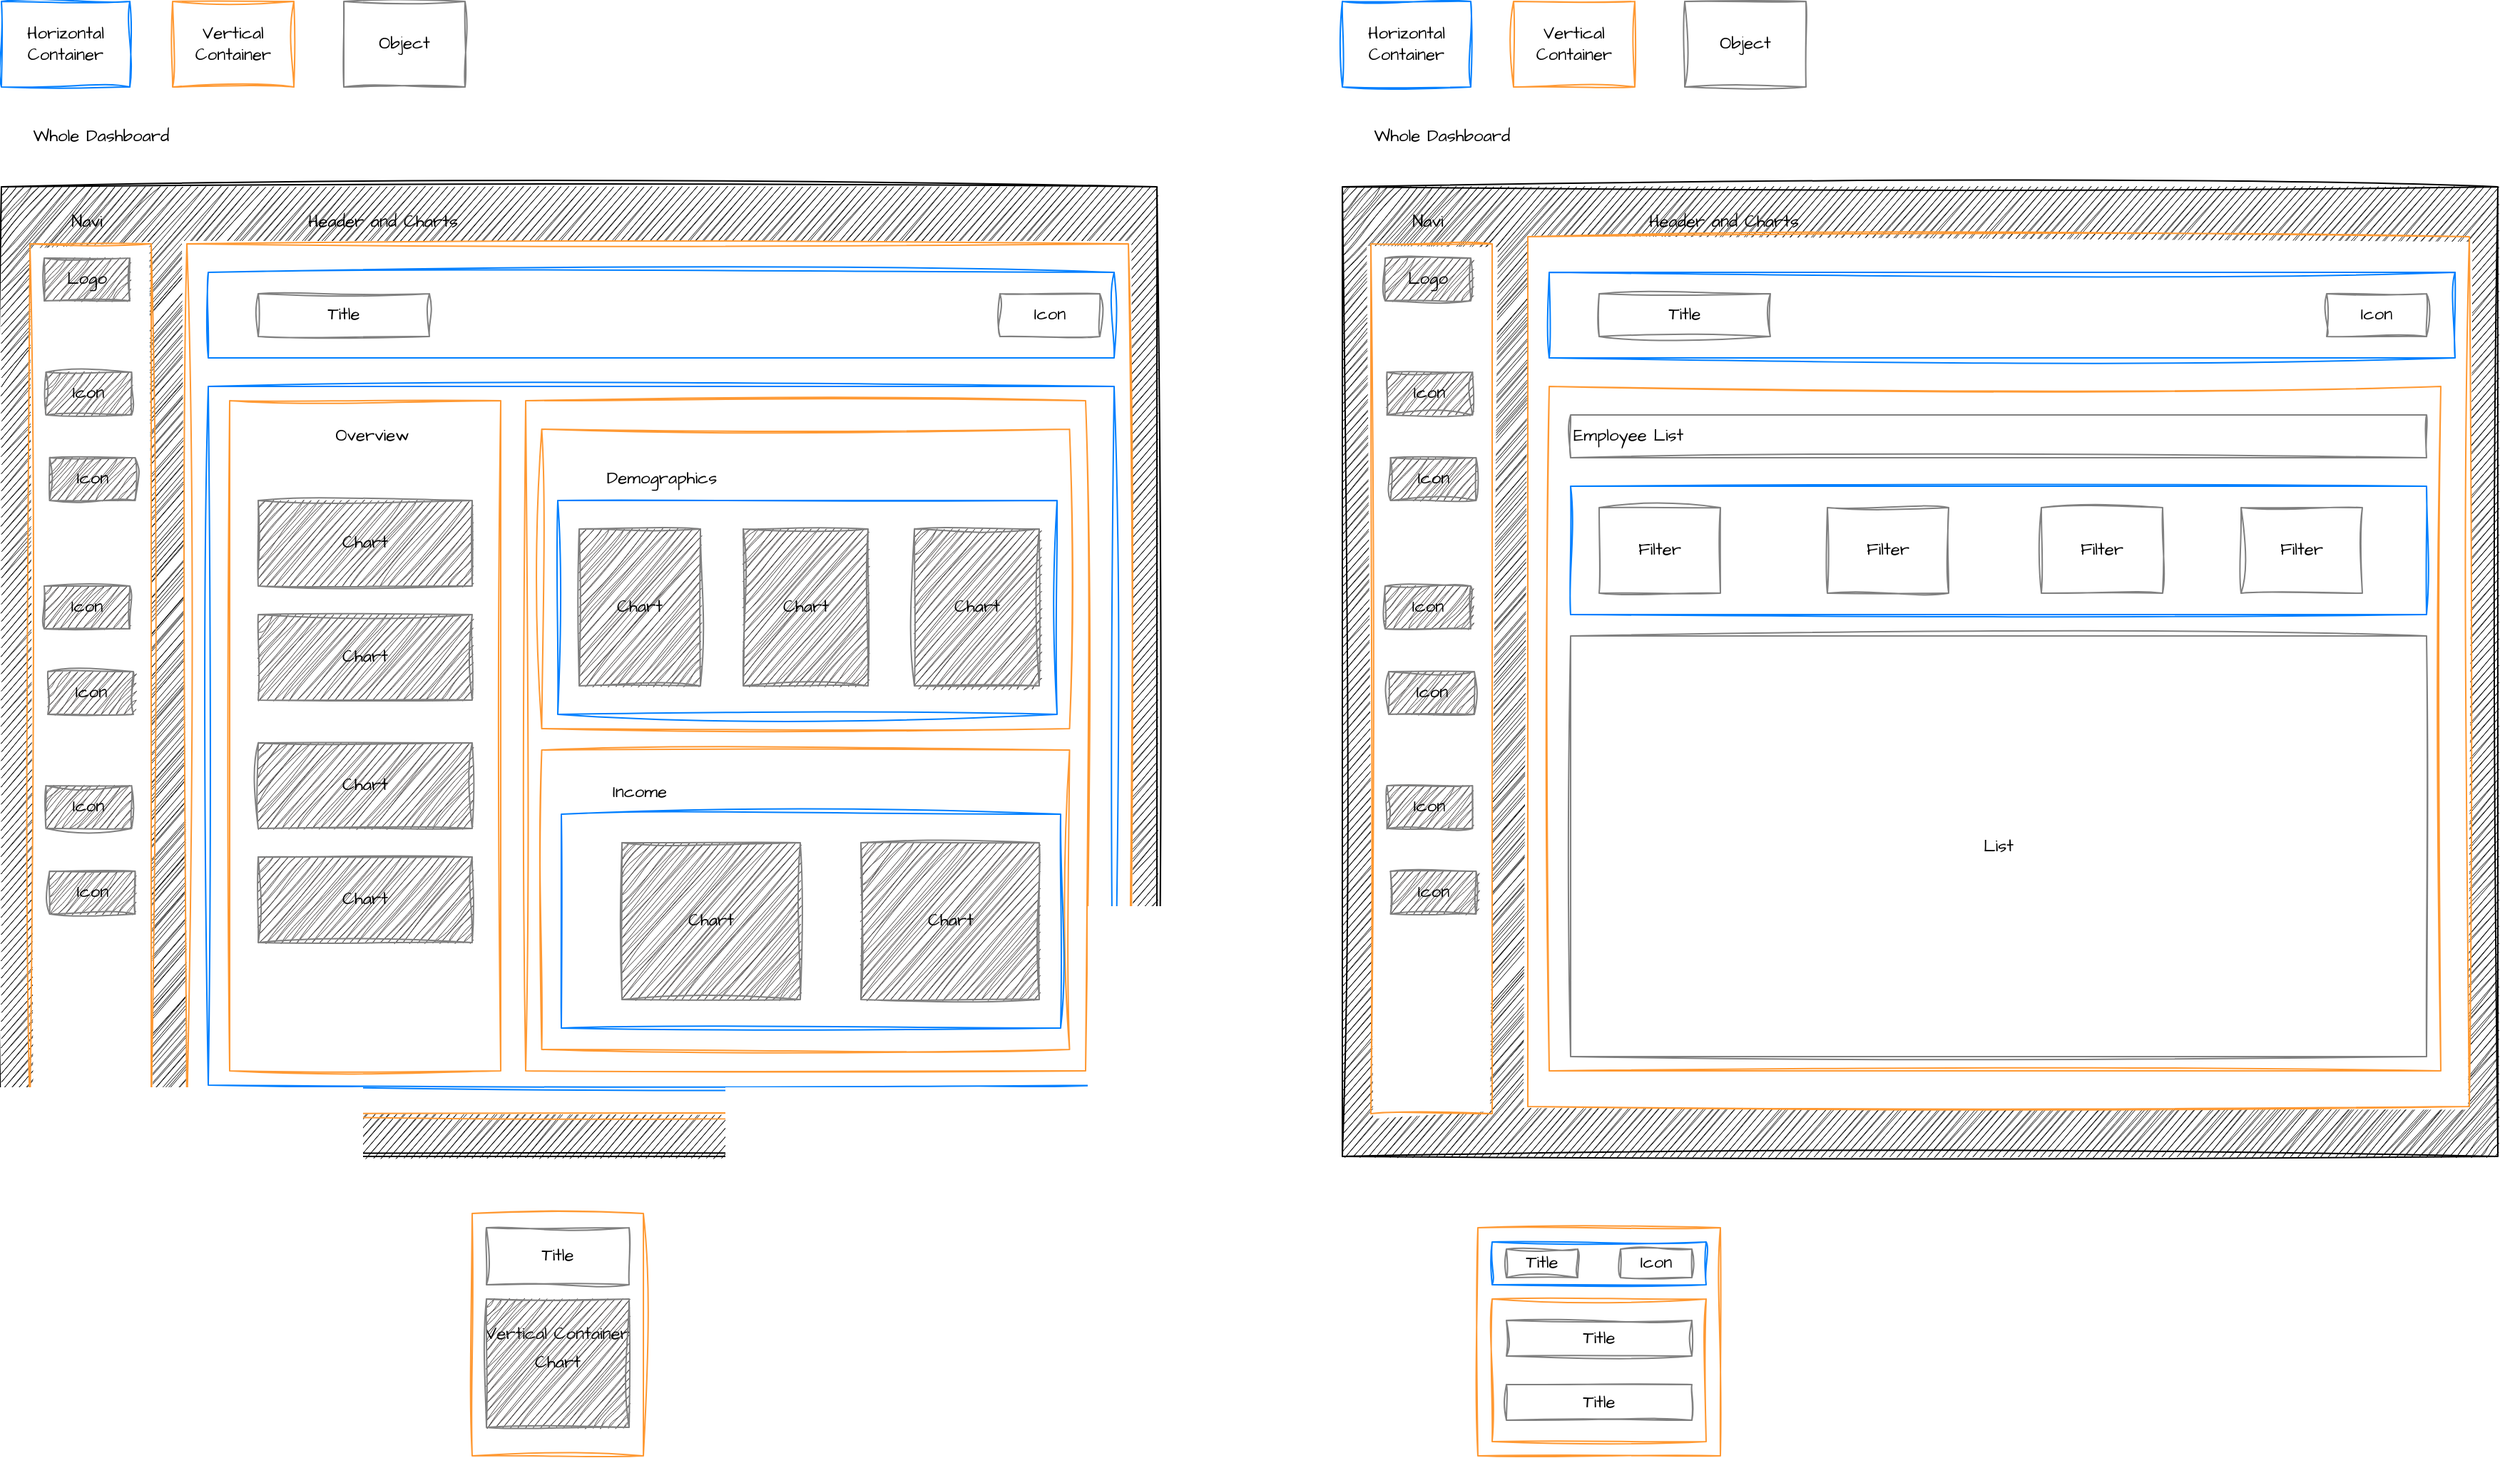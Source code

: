 <mxfile version="28.1.2">
  <diagram name="Page-1" id="fR83PZyqezKdg0iDk-UC">
    <mxGraphModel dx="2194" dy="1294" grid="1" gridSize="10" guides="1" tooltips="1" connect="1" arrows="1" fold="1" page="1" pageScale="1" pageWidth="2000" pageHeight="1100" math="0" shadow="0">
      <root>
        <mxCell id="0" />
        <mxCell id="1" parent="0" />
        <mxCell id="oropCWlaTqyJqTuMdmT8-1" value="Horizontal Container" style="rounded=0;whiteSpace=wrap;html=1;sketch=1;hachureGap=4;jiggle=2;curveFitting=1;fontFamily=Architects Daughter;fontSource=https%3A%2F%2Ffonts.googleapis.com%2Fcss%3Ffamily%3DArchitects%2BDaughter;strokeColor=#007FFF;" parent="1" vertex="1">
          <mxGeometry x="20" y="30" width="90" height="60" as="geometry" />
        </mxCell>
        <mxCell id="oropCWlaTqyJqTuMdmT8-2" value="Vertical Container" style="rounded=0;whiteSpace=wrap;html=1;sketch=1;hachureGap=4;jiggle=2;curveFitting=1;fontFamily=Architects Daughter;fontSource=https%3A%2F%2Ffonts.googleapis.com%2Fcss%3Ffamily%3DArchitects%2BDaughter;strokeColor=#FF9933;" parent="1" vertex="1">
          <mxGeometry x="140" y="30" width="85" height="60" as="geometry" />
        </mxCell>
        <mxCell id="oropCWlaTqyJqTuMdmT8-3" value="Object" style="rounded=0;whiteSpace=wrap;html=1;sketch=1;hachureGap=4;jiggle=2;curveFitting=1;fontFamily=Architects Daughter;fontSource=https%3A%2F%2Ffonts.googleapis.com%2Fcss%3Ffamily%3DArchitects%2BDaughter;strokeColor=#808080;" parent="1" vertex="1">
          <mxGeometry x="260" y="30" width="85" height="60" as="geometry" />
        </mxCell>
        <mxCell id="oropCWlaTqyJqTuMdmT8-4" value="" style="rounded=0;whiteSpace=wrap;html=1;sketch=1;hachureGap=4;jiggle=2;curveFitting=1;fontFamily=Architects Daughter;fontSource=https%3A%2F%2Ffonts.googleapis.com%2Fcss%3Ffamily%3DArchitects%2BDaughter;fillColor=#161616;" parent="1" vertex="1">
          <mxGeometry x="20" y="160" width="810" height="680" as="geometry" />
        </mxCell>
        <mxCell id="oropCWlaTqyJqTuMdmT8-5" value="Whole Dashboard" style="text;html=1;align=center;verticalAlign=middle;whiteSpace=wrap;rounded=0;fontFamily=Architects Daughter;fontSource=https%3A%2F%2Ffonts.googleapis.com%2Fcss%3Ffamily%3DArchitects%2BDaughter;" parent="1" vertex="1">
          <mxGeometry x="20" y="110" width="140" height="30" as="geometry" />
        </mxCell>
        <mxCell id="oropCWlaTqyJqTuMdmT8-6" value="" style="rounded=0;whiteSpace=wrap;html=1;sketch=1;hachureGap=4;jiggle=2;curveFitting=1;fontFamily=Architects Daughter;fontSource=https%3A%2F%2Ffonts.googleapis.com%2Fcss%3Ffamily%3DArchitects%2BDaughter;strokeColor=#FF9933;align=center;" parent="1" vertex="1">
          <mxGeometry x="40" y="200" width="85" height="610" as="geometry" />
        </mxCell>
        <mxCell id="oropCWlaTqyJqTuMdmT8-7" value="Navi" style="text;html=1;align=center;verticalAlign=middle;whiteSpace=wrap;rounded=0;fontFamily=Architects Daughter;fontSource=https%3A%2F%2Ffonts.googleapis.com%2Fcss%3Ffamily%3DArchitects%2BDaughter;" parent="1" vertex="1">
          <mxGeometry x="50" y="170" width="60" height="30" as="geometry" />
        </mxCell>
        <mxCell id="oropCWlaTqyJqTuMdmT8-8" value="Logo" style="rounded=0;whiteSpace=wrap;html=1;sketch=1;hachureGap=4;jiggle=2;curveFitting=1;fontFamily=Architects Daughter;fontSource=https%3A%2F%2Ffonts.googleapis.com%2Fcss%3Ffamily%3DArchitects%2BDaughter;strokeColor=#808080;fillColor=#464242;fillStyle=auto;" parent="1" vertex="1">
          <mxGeometry x="50" y="210" width="60" height="30" as="geometry" />
        </mxCell>
        <mxCell id="oropCWlaTqyJqTuMdmT8-9" value="Icon" style="rounded=0;whiteSpace=wrap;html=1;sketch=1;hachureGap=4;jiggle=2;curveFitting=1;fontFamily=Architects Daughter;fontSource=https%3A%2F%2Ffonts.googleapis.com%2Fcss%3Ffamily%3DArchitects%2BDaughter;strokeColor=#808080;fillColor=#464242;fillStyle=auto;gradientColor=none;" parent="1" vertex="1">
          <mxGeometry x="51.25" y="290" width="60" height="30" as="geometry" />
        </mxCell>
        <mxCell id="oropCWlaTqyJqTuMdmT8-10" value="Icon" style="rounded=0;whiteSpace=wrap;html=1;sketch=1;hachureGap=4;jiggle=2;curveFitting=1;fontFamily=Architects Daughter;fontSource=https%3A%2F%2Ffonts.googleapis.com%2Fcss%3Ffamily%3DArchitects%2BDaughter;strokeColor=#808080;fillColor=#464242;fillStyle=auto;gradientColor=none;" parent="1" vertex="1">
          <mxGeometry x="53.75" y="350" width="60" height="30" as="geometry" />
        </mxCell>
        <mxCell id="oropCWlaTqyJqTuMdmT8-11" value="Icon" style="rounded=0;whiteSpace=wrap;html=1;sketch=1;hachureGap=4;jiggle=2;curveFitting=1;fontFamily=Architects Daughter;fontSource=https%3A%2F%2Ffonts.googleapis.com%2Fcss%3Ffamily%3DArchitects%2BDaughter;strokeColor=#808080;fillColor=#464242;fillStyle=auto;gradientColor=none;" parent="1" vertex="1">
          <mxGeometry x="50" y="440" width="60" height="30" as="geometry" />
        </mxCell>
        <mxCell id="oropCWlaTqyJqTuMdmT8-12" value="Icon" style="rounded=0;whiteSpace=wrap;html=1;sketch=1;hachureGap=4;jiggle=2;curveFitting=1;fontFamily=Architects Daughter;fontSource=https%3A%2F%2Ffonts.googleapis.com%2Fcss%3Ffamily%3DArchitects%2BDaughter;strokeColor=#808080;fillColor=#464242;fillStyle=auto;gradientColor=none;" parent="1" vertex="1">
          <mxGeometry x="52.5" y="500" width="60" height="30" as="geometry" />
        </mxCell>
        <mxCell id="oropCWlaTqyJqTuMdmT8-13" value="Icon" style="rounded=0;whiteSpace=wrap;html=1;sketch=1;hachureGap=4;jiggle=2;curveFitting=1;fontFamily=Architects Daughter;fontSource=https%3A%2F%2Ffonts.googleapis.com%2Fcss%3Ffamily%3DArchitects%2BDaughter;strokeColor=#808080;fillColor=#464242;fillStyle=auto;gradientColor=none;" parent="1" vertex="1">
          <mxGeometry x="51.25" y="580" width="60" height="30" as="geometry" />
        </mxCell>
        <mxCell id="oropCWlaTqyJqTuMdmT8-14" value="Icon" style="rounded=0;whiteSpace=wrap;html=1;sketch=1;hachureGap=4;jiggle=2;curveFitting=1;fontFamily=Architects Daughter;fontSource=https%3A%2F%2Ffonts.googleapis.com%2Fcss%3Ffamily%3DArchitects%2BDaughter;strokeColor=#808080;fillColor=#464242;fillStyle=auto;gradientColor=none;" parent="1" vertex="1">
          <mxGeometry x="53.75" y="640" width="60" height="30" as="geometry" />
        </mxCell>
        <mxCell id="oropCWlaTqyJqTuMdmT8-18" value="" style="rounded=0;whiteSpace=wrap;html=1;sketch=1;hachureGap=4;jiggle=2;curveFitting=1;fontFamily=Architects Daughter;fontSource=https%3A%2F%2Ffonts.googleapis.com%2Fcss%3Ffamily%3DArchitects%2BDaughter;strokeColor=#FF9933;" parent="1" vertex="1">
          <mxGeometry x="150" y="200" width="660" height="610" as="geometry" />
        </mxCell>
        <mxCell id="oropCWlaTqyJqTuMdmT8-19" value="Header and Charts" style="text;html=1;align=center;verticalAlign=middle;whiteSpace=wrap;rounded=0;fontFamily=Architects Daughter;fontSource=https%3A%2F%2Ffonts.googleapis.com%2Fcss%3Ffamily%3DArchitects%2BDaughter;" parent="1" vertex="1">
          <mxGeometry x="165" y="170" width="245" height="30" as="geometry" />
        </mxCell>
        <mxCell id="oropCWlaTqyJqTuMdmT8-21" value="" style="rounded=0;whiteSpace=wrap;html=1;sketch=1;hachureGap=4;jiggle=2;curveFitting=1;fontFamily=Architects Daughter;fontSource=https%3A%2F%2Ffonts.googleapis.com%2Fcss%3Ffamily%3DArchitects%2BDaughter;strokeColor=#007FFF;" parent="1" vertex="1">
          <mxGeometry x="165" y="220" width="635" height="60" as="geometry" />
        </mxCell>
        <mxCell id="oropCWlaTqyJqTuMdmT8-22" value="Title" style="rounded=0;whiteSpace=wrap;html=1;sketch=1;hachureGap=4;jiggle=2;curveFitting=1;fontFamily=Architects Daughter;fontSource=https%3A%2F%2Ffonts.googleapis.com%2Fcss%3Ffamily%3DArchitects%2BDaughter;strokeColor=#808080;" parent="1" vertex="1">
          <mxGeometry x="200" y="235" width="120" height="30" as="geometry" />
        </mxCell>
        <mxCell id="oropCWlaTqyJqTuMdmT8-23" value="Icon" style="rounded=0;whiteSpace=wrap;html=1;sketch=1;hachureGap=4;jiggle=2;curveFitting=1;fontFamily=Architects Daughter;fontSource=https%3A%2F%2Ffonts.googleapis.com%2Fcss%3Ffamily%3DArchitects%2BDaughter;strokeColor=#808080;" parent="1" vertex="1">
          <mxGeometry x="720" y="235" width="70" height="30" as="geometry" />
        </mxCell>
        <mxCell id="oropCWlaTqyJqTuMdmT8-24" value="" style="rounded=0;whiteSpace=wrap;html=1;sketch=1;hachureGap=4;jiggle=2;curveFitting=1;fontFamily=Architects Daughter;fontSource=https%3A%2F%2Ffonts.googleapis.com%2Fcss%3Ffamily%3DArchitects%2BDaughter;strokeColor=#007FFF;" parent="1" vertex="1">
          <mxGeometry x="165" y="300" width="635" height="490" as="geometry" />
        </mxCell>
        <mxCell id="oropCWlaTqyJqTuMdmT8-25" value="" style="rounded=0;whiteSpace=wrap;html=1;sketch=1;hachureGap=4;jiggle=2;curveFitting=1;fontFamily=Architects Daughter;fontSource=https%3A%2F%2Ffonts.googleapis.com%2Fcss%3Ffamily%3DArchitects%2BDaughter;strokeColor=#FF9933;" parent="1" vertex="1">
          <mxGeometry x="180" y="310" width="190" height="470" as="geometry" />
        </mxCell>
        <mxCell id="oropCWlaTqyJqTuMdmT8-26" value="Overview" style="text;html=1;align=center;verticalAlign=middle;whiteSpace=wrap;rounded=0;fontFamily=Architects Daughter;fontSource=https%3A%2F%2Ffonts.googleapis.com%2Fcss%3Ffamily%3DArchitects%2BDaughter;" parent="1" vertex="1">
          <mxGeometry x="210" y="320" width="140" height="30" as="geometry" />
        </mxCell>
        <mxCell id="oropCWlaTqyJqTuMdmT8-27" value="Chart" style="rounded=0;whiteSpace=wrap;html=1;sketch=1;hachureGap=4;jiggle=2;curveFitting=1;fontFamily=Architects Daughter;fontSource=https%3A%2F%2Ffonts.googleapis.com%2Fcss%3Ffamily%3DArchitects%2BDaughter;strokeColor=#808080;fillColor=#464242;fillStyle=auto;gradientColor=none;" parent="1" vertex="1">
          <mxGeometry x="200" y="380" width="150" height="60" as="geometry" />
        </mxCell>
        <mxCell id="oropCWlaTqyJqTuMdmT8-30" value="Chart" style="rounded=0;whiteSpace=wrap;html=1;sketch=1;hachureGap=4;jiggle=2;curveFitting=1;fontFamily=Architects Daughter;fontSource=https%3A%2F%2Ffonts.googleapis.com%2Fcss%3Ffamily%3DArchitects%2BDaughter;strokeColor=#808080;fillColor=#464242;fillStyle=auto;gradientColor=none;" parent="1" vertex="1">
          <mxGeometry x="200" y="460" width="150" height="60" as="geometry" />
        </mxCell>
        <mxCell id="oropCWlaTqyJqTuMdmT8-31" value="Chart" style="rounded=0;whiteSpace=wrap;html=1;sketch=1;hachureGap=4;jiggle=2;curveFitting=1;fontFamily=Architects Daughter;fontSource=https%3A%2F%2Ffonts.googleapis.com%2Fcss%3Ffamily%3DArchitects%2BDaughter;strokeColor=#808080;fillColor=#464242;fillStyle=auto;gradientColor=none;" parent="1" vertex="1">
          <mxGeometry x="200" y="550" width="150" height="60" as="geometry" />
        </mxCell>
        <mxCell id="oropCWlaTqyJqTuMdmT8-32" value="Chart" style="rounded=0;whiteSpace=wrap;html=1;sketch=1;hachureGap=4;jiggle=2;curveFitting=1;fontFamily=Architects Daughter;fontSource=https%3A%2F%2Ffonts.googleapis.com%2Fcss%3Ffamily%3DArchitects%2BDaughter;strokeColor=#808080;fillColor=#464242;fillStyle=auto;gradientColor=none;" parent="1" vertex="1">
          <mxGeometry x="200" y="630" width="150" height="60" as="geometry" />
        </mxCell>
        <mxCell id="oropCWlaTqyJqTuMdmT8-33" value="" style="rounded=0;whiteSpace=wrap;html=1;sketch=1;hachureGap=4;jiggle=2;curveFitting=1;fontFamily=Architects Daughter;fontSource=https%3A%2F%2Ffonts.googleapis.com%2Fcss%3Ffamily%3DArchitects%2BDaughter;strokeColor=#FF9933;" parent="1" vertex="1">
          <mxGeometry x="387.5" y="310" width="392.5" height="470" as="geometry" />
        </mxCell>
        <mxCell id="oropCWlaTqyJqTuMdmT8-34" value="" style="rounded=0;whiteSpace=wrap;html=1;sketch=1;hachureGap=4;jiggle=2;curveFitting=1;fontFamily=Architects Daughter;fontSource=https%3A%2F%2Ffonts.googleapis.com%2Fcss%3Ffamily%3DArchitects%2BDaughter;strokeColor=#FF9933;" parent="1" vertex="1">
          <mxGeometry x="398.75" y="330" width="370" height="210" as="geometry" />
        </mxCell>
        <mxCell id="oropCWlaTqyJqTuMdmT8-35" value="" style="rounded=0;whiteSpace=wrap;html=1;sketch=1;hachureGap=4;jiggle=2;curveFitting=1;fontFamily=Architects Daughter;fontSource=https%3A%2F%2Ffonts.googleapis.com%2Fcss%3Ffamily%3DArchitects%2BDaughter;strokeColor=#FF9933;" parent="1" vertex="1">
          <mxGeometry x="398.75" y="555" width="370" height="210" as="geometry" />
        </mxCell>
        <mxCell id="oropCWlaTqyJqTuMdmT8-36" value="Demographics" style="text;html=1;align=center;verticalAlign=middle;whiteSpace=wrap;rounded=0;fontFamily=Architects Daughter;fontSource=https%3A%2F%2Ffonts.googleapis.com%2Fcss%3Ffamily%3DArchitects%2BDaughter;" parent="1" vertex="1">
          <mxGeometry x="412.5" y="350" width="140" height="30" as="geometry" />
        </mxCell>
        <mxCell id="oropCWlaTqyJqTuMdmT8-37" value="Income" style="text;html=1;align=center;verticalAlign=middle;whiteSpace=wrap;rounded=0;fontFamily=Architects Daughter;fontSource=https%3A%2F%2Ffonts.googleapis.com%2Fcss%3Ffamily%3DArchitects%2BDaughter;" parent="1" vertex="1">
          <mxGeometry x="425" y="570" width="85" height="30" as="geometry" />
        </mxCell>
        <mxCell id="oropCWlaTqyJqTuMdmT8-38" value="" style="rounded=0;whiteSpace=wrap;html=1;sketch=1;hachureGap=4;jiggle=2;curveFitting=1;fontFamily=Architects Daughter;fontSource=https%3A%2F%2Ffonts.googleapis.com%2Fcss%3Ffamily%3DArchitects%2BDaughter;strokeColor=#007FFF;" parent="1" vertex="1">
          <mxGeometry x="410" y="380" width="350" height="150" as="geometry" />
        </mxCell>
        <mxCell id="oropCWlaTqyJqTuMdmT8-39" value="Chart" style="rounded=0;whiteSpace=wrap;html=1;sketch=1;hachureGap=4;jiggle=2;curveFitting=1;fontFamily=Architects Daughter;fontSource=https%3A%2F%2Ffonts.googleapis.com%2Fcss%3Ffamily%3DArchitects%2BDaughter;strokeColor=#808080;fillColor=#464242;fillStyle=auto;gradientColor=none;" parent="1" vertex="1">
          <mxGeometry x="425" y="400" width="85" height="110" as="geometry" />
        </mxCell>
        <mxCell id="oropCWlaTqyJqTuMdmT8-40" value="Chart" style="rounded=0;whiteSpace=wrap;html=1;sketch=1;hachureGap=4;jiggle=2;curveFitting=1;fontFamily=Architects Daughter;fontSource=https%3A%2F%2Ffonts.googleapis.com%2Fcss%3Ffamily%3DArchitects%2BDaughter;strokeColor=#808080;fillColor=#464242;fillStyle=auto;gradientColor=none;" parent="1" vertex="1">
          <mxGeometry x="540" y="400" width="87.5" height="110" as="geometry" />
        </mxCell>
        <mxCell id="oropCWlaTqyJqTuMdmT8-41" value="Chart" style="rounded=0;whiteSpace=wrap;html=1;sketch=1;hachureGap=4;jiggle=2;curveFitting=1;fontFamily=Architects Daughter;fontSource=https%3A%2F%2Ffonts.googleapis.com%2Fcss%3Ffamily%3DArchitects%2BDaughter;strokeColor=#808080;fillColor=#464242;fillStyle=auto;gradientColor=none;" parent="1" vertex="1">
          <mxGeometry x="660" y="400" width="87.5" height="110" as="geometry" />
        </mxCell>
        <mxCell id="oropCWlaTqyJqTuMdmT8-42" value="" style="rounded=0;whiteSpace=wrap;html=1;sketch=1;hachureGap=4;jiggle=2;curveFitting=1;fontFamily=Architects Daughter;fontSource=https%3A%2F%2Ffonts.googleapis.com%2Fcss%3Ffamily%3DArchitects%2BDaughter;strokeColor=#007FFF;" parent="1" vertex="1">
          <mxGeometry x="412.5" y="600" width="350" height="150" as="geometry" />
        </mxCell>
        <mxCell id="oropCWlaTqyJqTuMdmT8-43" value="Chart" style="rounded=0;whiteSpace=wrap;html=1;sketch=1;hachureGap=4;jiggle=2;curveFitting=1;fontFamily=Architects Daughter;fontSource=https%3A%2F%2Ffonts.googleapis.com%2Fcss%3Ffamily%3DArchitects%2BDaughter;strokeColor=#808080;fillColor=#464242;fillStyle=auto;gradientColor=none;" parent="1" vertex="1">
          <mxGeometry x="455" y="620" width="125" height="110" as="geometry" />
        </mxCell>
        <mxCell id="oropCWlaTqyJqTuMdmT8-44" value="Chart" style="rounded=0;whiteSpace=wrap;html=1;sketch=1;hachureGap=4;jiggle=2;curveFitting=1;fontFamily=Architects Daughter;fontSource=https%3A%2F%2Ffonts.googleapis.com%2Fcss%3Ffamily%3DArchitects%2BDaughter;strokeColor=#808080;fillColor=#464242;fillStyle=auto;gradientColor=none;" parent="1" vertex="1">
          <mxGeometry x="622.5" y="620" width="125" height="110" as="geometry" />
        </mxCell>
        <mxCell id="oropCWlaTqyJqTuMdmT8-45" value="Vertical Container" style="rounded=0;whiteSpace=wrap;html=1;sketch=1;hachureGap=4;jiggle=2;curveFitting=1;fontFamily=Architects Daughter;fontSource=https%3A%2F%2Ffonts.googleapis.com%2Fcss%3Ffamily%3DArchitects%2BDaughter;strokeColor=#FF9933;" parent="1" vertex="1">
          <mxGeometry x="350" y="880" width="120" height="170" as="geometry" />
        </mxCell>
        <mxCell id="oropCWlaTqyJqTuMdmT8-46" value="Title" style="rounded=0;whiteSpace=wrap;html=1;sketch=1;hachureGap=4;jiggle=2;curveFitting=1;fontFamily=Architects Daughter;fontSource=https%3A%2F%2Ffonts.googleapis.com%2Fcss%3Ffamily%3DArchitects%2BDaughter;strokeColor=#808080;" parent="1" vertex="1">
          <mxGeometry x="360" y="890" width="100" height="40" as="geometry" />
        </mxCell>
        <mxCell id="oropCWlaTqyJqTuMdmT8-47" value="Chart" style="rounded=0;whiteSpace=wrap;html=1;sketch=1;hachureGap=4;jiggle=2;curveFitting=1;fontFamily=Architects Daughter;fontSource=https%3A%2F%2Ffonts.googleapis.com%2Fcss%3Ffamily%3DArchitects%2BDaughter;strokeColor=#808080;fillColor=#464242;fillStyle=auto;gradientColor=none;" parent="1" vertex="1">
          <mxGeometry x="360" y="940" width="100" height="90" as="geometry" />
        </mxCell>
        <mxCell id="gcQ_IOOyfLkZrGy6LtI6-1" value="Horizontal Container" style="rounded=0;whiteSpace=wrap;html=1;sketch=1;hachureGap=4;jiggle=2;curveFitting=1;fontFamily=Architects Daughter;fontSource=https%3A%2F%2Ffonts.googleapis.com%2Fcss%3Ffamily%3DArchitects%2BDaughter;strokeColor=#007FFF;" vertex="1" parent="1">
          <mxGeometry x="960" y="30" width="90" height="60" as="geometry" />
        </mxCell>
        <mxCell id="gcQ_IOOyfLkZrGy6LtI6-2" value="Vertical Container" style="rounded=0;whiteSpace=wrap;html=1;sketch=1;hachureGap=4;jiggle=2;curveFitting=1;fontFamily=Architects Daughter;fontSource=https%3A%2F%2Ffonts.googleapis.com%2Fcss%3Ffamily%3DArchitects%2BDaughter;strokeColor=#FF9933;" vertex="1" parent="1">
          <mxGeometry x="1080" y="30" width="85" height="60" as="geometry" />
        </mxCell>
        <mxCell id="gcQ_IOOyfLkZrGy6LtI6-3" value="Object" style="rounded=0;whiteSpace=wrap;html=1;sketch=1;hachureGap=4;jiggle=2;curveFitting=1;fontFamily=Architects Daughter;fontSource=https%3A%2F%2Ffonts.googleapis.com%2Fcss%3Ffamily%3DArchitects%2BDaughter;strokeColor=#808080;" vertex="1" parent="1">
          <mxGeometry x="1200" y="30" width="85" height="60" as="geometry" />
        </mxCell>
        <mxCell id="gcQ_IOOyfLkZrGy6LtI6-4" value="" style="rounded=0;whiteSpace=wrap;html=1;sketch=1;hachureGap=4;jiggle=2;curveFitting=1;fontFamily=Architects Daughter;fontSource=https%3A%2F%2Ffonts.googleapis.com%2Fcss%3Ffamily%3DArchitects%2BDaughter;fillColor=#161616;" vertex="1" parent="1">
          <mxGeometry x="960" y="160" width="810" height="680" as="geometry" />
        </mxCell>
        <mxCell id="gcQ_IOOyfLkZrGy6LtI6-5" value="Whole Dashboard" style="text;html=1;align=center;verticalAlign=middle;whiteSpace=wrap;rounded=0;fontFamily=Architects Daughter;fontSource=https%3A%2F%2Ffonts.googleapis.com%2Fcss%3Ffamily%3DArchitects%2BDaughter;" vertex="1" parent="1">
          <mxGeometry x="960" y="110" width="140" height="30" as="geometry" />
        </mxCell>
        <mxCell id="gcQ_IOOyfLkZrGy6LtI6-6" value="" style="rounded=0;whiteSpace=wrap;html=1;sketch=1;hachureGap=4;jiggle=2;curveFitting=1;fontFamily=Architects Daughter;fontSource=https%3A%2F%2Ffonts.googleapis.com%2Fcss%3Ffamily%3DArchitects%2BDaughter;strokeColor=#FF9933;align=center;" vertex="1" parent="1">
          <mxGeometry x="980" y="200" width="85" height="610" as="geometry" />
        </mxCell>
        <mxCell id="gcQ_IOOyfLkZrGy6LtI6-7" value="Navi" style="text;html=1;align=center;verticalAlign=middle;whiteSpace=wrap;rounded=0;fontFamily=Architects Daughter;fontSource=https%3A%2F%2Ffonts.googleapis.com%2Fcss%3Ffamily%3DArchitects%2BDaughter;" vertex="1" parent="1">
          <mxGeometry x="990" y="170" width="60" height="30" as="geometry" />
        </mxCell>
        <mxCell id="gcQ_IOOyfLkZrGy6LtI6-8" value="Logo" style="rounded=0;whiteSpace=wrap;html=1;sketch=1;hachureGap=4;jiggle=2;curveFitting=1;fontFamily=Architects Daughter;fontSource=https%3A%2F%2Ffonts.googleapis.com%2Fcss%3Ffamily%3DArchitects%2BDaughter;strokeColor=#808080;fillColor=#464242;fillStyle=auto;" vertex="1" parent="1">
          <mxGeometry x="990" y="210" width="60" height="30" as="geometry" />
        </mxCell>
        <mxCell id="gcQ_IOOyfLkZrGy6LtI6-9" value="Icon" style="rounded=0;whiteSpace=wrap;html=1;sketch=1;hachureGap=4;jiggle=2;curveFitting=1;fontFamily=Architects Daughter;fontSource=https%3A%2F%2Ffonts.googleapis.com%2Fcss%3Ffamily%3DArchitects%2BDaughter;strokeColor=#808080;fillColor=#464242;fillStyle=auto;gradientColor=none;" vertex="1" parent="1">
          <mxGeometry x="991.25" y="290" width="60" height="30" as="geometry" />
        </mxCell>
        <mxCell id="gcQ_IOOyfLkZrGy6LtI6-10" value="Icon" style="rounded=0;whiteSpace=wrap;html=1;sketch=1;hachureGap=4;jiggle=2;curveFitting=1;fontFamily=Architects Daughter;fontSource=https%3A%2F%2Ffonts.googleapis.com%2Fcss%3Ffamily%3DArchitects%2BDaughter;strokeColor=#808080;fillColor=#464242;fillStyle=auto;gradientColor=none;" vertex="1" parent="1">
          <mxGeometry x="993.75" y="350" width="60" height="30" as="geometry" />
        </mxCell>
        <mxCell id="gcQ_IOOyfLkZrGy6LtI6-11" value="Icon" style="rounded=0;whiteSpace=wrap;html=1;sketch=1;hachureGap=4;jiggle=2;curveFitting=1;fontFamily=Architects Daughter;fontSource=https%3A%2F%2Ffonts.googleapis.com%2Fcss%3Ffamily%3DArchitects%2BDaughter;strokeColor=#808080;fillColor=#464242;fillStyle=auto;gradientColor=none;" vertex="1" parent="1">
          <mxGeometry x="990" y="440" width="60" height="30" as="geometry" />
        </mxCell>
        <mxCell id="gcQ_IOOyfLkZrGy6LtI6-12" value="Icon" style="rounded=0;whiteSpace=wrap;html=1;sketch=1;hachureGap=4;jiggle=2;curveFitting=1;fontFamily=Architects Daughter;fontSource=https%3A%2F%2Ffonts.googleapis.com%2Fcss%3Ffamily%3DArchitects%2BDaughter;strokeColor=#808080;fillColor=#464242;fillStyle=auto;gradientColor=none;" vertex="1" parent="1">
          <mxGeometry x="992.5" y="500" width="60" height="30" as="geometry" />
        </mxCell>
        <mxCell id="gcQ_IOOyfLkZrGy6LtI6-13" value="Icon" style="rounded=0;whiteSpace=wrap;html=1;sketch=1;hachureGap=4;jiggle=2;curveFitting=1;fontFamily=Architects Daughter;fontSource=https%3A%2F%2Ffonts.googleapis.com%2Fcss%3Ffamily%3DArchitects%2BDaughter;strokeColor=#808080;fillColor=#464242;fillStyle=auto;gradientColor=none;" vertex="1" parent="1">
          <mxGeometry x="991.25" y="580" width="60" height="30" as="geometry" />
        </mxCell>
        <mxCell id="gcQ_IOOyfLkZrGy6LtI6-14" value="Icon" style="rounded=0;whiteSpace=wrap;html=1;sketch=1;hachureGap=4;jiggle=2;curveFitting=1;fontFamily=Architects Daughter;fontSource=https%3A%2F%2Ffonts.googleapis.com%2Fcss%3Ffamily%3DArchitects%2BDaughter;strokeColor=#808080;fillColor=#464242;fillStyle=auto;gradientColor=none;" vertex="1" parent="1">
          <mxGeometry x="993.75" y="640" width="60" height="30" as="geometry" />
        </mxCell>
        <mxCell id="gcQ_IOOyfLkZrGy6LtI6-16" value="Header and Charts" style="text;html=1;align=center;verticalAlign=middle;whiteSpace=wrap;rounded=0;fontFamily=Architects Daughter;fontSource=https%3A%2F%2Ffonts.googleapis.com%2Fcss%3Ffamily%3DArchitects%2BDaughter;" vertex="1" parent="1">
          <mxGeometry x="1105" y="170" width="245" height="30" as="geometry" />
        </mxCell>
        <mxCell id="gcQ_IOOyfLkZrGy6LtI6-39" value="" style="rounded=0;whiteSpace=wrap;html=1;sketch=1;hachureGap=4;jiggle=2;curveFitting=1;fontFamily=Architects Daughter;fontSource=https%3A%2F%2Ffonts.googleapis.com%2Fcss%3Ffamily%3DArchitects%2BDaughter;strokeColor=#FF9933;" vertex="1" parent="1">
          <mxGeometry x="1090" y="195" width="660" height="610" as="geometry" />
        </mxCell>
        <mxCell id="gcQ_IOOyfLkZrGy6LtI6-40" value="" style="rounded=0;whiteSpace=wrap;html=1;sketch=1;hachureGap=4;jiggle=2;curveFitting=1;fontFamily=Architects Daughter;fontSource=https%3A%2F%2Ffonts.googleapis.com%2Fcss%3Ffamily%3DArchitects%2BDaughter;strokeColor=#007FFF;" vertex="1" parent="1">
          <mxGeometry x="1105" y="220" width="635" height="60" as="geometry" />
        </mxCell>
        <mxCell id="gcQ_IOOyfLkZrGy6LtI6-41" value="Title" style="rounded=0;whiteSpace=wrap;html=1;sketch=1;hachureGap=4;jiggle=2;curveFitting=1;fontFamily=Architects Daughter;fontSource=https%3A%2F%2Ffonts.googleapis.com%2Fcss%3Ffamily%3DArchitects%2BDaughter;strokeColor=#808080;" vertex="1" parent="1">
          <mxGeometry x="1140" y="235" width="120" height="30" as="geometry" />
        </mxCell>
        <mxCell id="gcQ_IOOyfLkZrGy6LtI6-42" value="Icon" style="rounded=0;whiteSpace=wrap;html=1;sketch=1;hachureGap=4;jiggle=2;curveFitting=1;fontFamily=Architects Daughter;fontSource=https%3A%2F%2Ffonts.googleapis.com%2Fcss%3Ffamily%3DArchitects%2BDaughter;strokeColor=#808080;" vertex="1" parent="1">
          <mxGeometry x="1650" y="235" width="70" height="30" as="geometry" />
        </mxCell>
        <mxCell id="gcQ_IOOyfLkZrGy6LtI6-45" value="" style="rounded=0;whiteSpace=wrap;html=1;sketch=1;hachureGap=4;jiggle=2;curveFitting=1;fontFamily=Architects Daughter;fontSource=https%3A%2F%2Ffonts.googleapis.com%2Fcss%3Ffamily%3DArchitects%2BDaughter;strokeColor=#FF9933;" vertex="1" parent="1">
          <mxGeometry x="1105" y="300" width="625" height="480" as="geometry" />
        </mxCell>
        <mxCell id="gcQ_IOOyfLkZrGy6LtI6-46" value="Employee List" style="rounded=0;whiteSpace=wrap;html=1;sketch=1;hachureGap=4;jiggle=2;curveFitting=1;fontFamily=Architects Daughter;fontSource=https%3A%2F%2Ffonts.googleapis.com%2Fcss%3Ffamily%3DArchitects%2BDaughter;strokeColor=#808080;align=left;" vertex="1" parent="1">
          <mxGeometry x="1120" y="320" width="600" height="30" as="geometry" />
        </mxCell>
        <mxCell id="gcQ_IOOyfLkZrGy6LtI6-47" value="" style="rounded=0;whiteSpace=wrap;html=1;sketch=1;hachureGap=4;jiggle=2;curveFitting=1;fontFamily=Architects Daughter;fontSource=https%3A%2F%2Ffonts.googleapis.com%2Fcss%3Ffamily%3DArchitects%2BDaughter;strokeColor=#007FFF;" vertex="1" parent="1">
          <mxGeometry x="1120" y="370" width="600" height="90" as="geometry" />
        </mxCell>
        <mxCell id="gcQ_IOOyfLkZrGy6LtI6-48" value="Filter" style="rounded=0;whiteSpace=wrap;html=1;sketch=1;hachureGap=4;jiggle=2;curveFitting=1;fontFamily=Architects Daughter;fontSource=https%3A%2F%2Ffonts.googleapis.com%2Fcss%3Ffamily%3DArchitects%2BDaughter;strokeColor=#808080;" vertex="1" parent="1">
          <mxGeometry x="1140" y="385" width="85" height="60" as="geometry" />
        </mxCell>
        <mxCell id="gcQ_IOOyfLkZrGy6LtI6-49" value="Filter" style="rounded=0;whiteSpace=wrap;html=1;sketch=1;hachureGap=4;jiggle=2;curveFitting=1;fontFamily=Architects Daughter;fontSource=https%3A%2F%2Ffonts.googleapis.com%2Fcss%3Ffamily%3DArchitects%2BDaughter;strokeColor=#808080;" vertex="1" parent="1">
          <mxGeometry x="1300" y="385" width="85" height="60" as="geometry" />
        </mxCell>
        <mxCell id="gcQ_IOOyfLkZrGy6LtI6-50" value="Filter" style="rounded=0;whiteSpace=wrap;html=1;sketch=1;hachureGap=4;jiggle=2;curveFitting=1;fontFamily=Architects Daughter;fontSource=https%3A%2F%2Ffonts.googleapis.com%2Fcss%3Ffamily%3DArchitects%2BDaughter;strokeColor=#808080;" vertex="1" parent="1">
          <mxGeometry x="1450" y="385" width="85" height="60" as="geometry" />
        </mxCell>
        <mxCell id="gcQ_IOOyfLkZrGy6LtI6-51" value="Filter" style="rounded=0;whiteSpace=wrap;html=1;sketch=1;hachureGap=4;jiggle=2;curveFitting=1;fontFamily=Architects Daughter;fontSource=https%3A%2F%2Ffonts.googleapis.com%2Fcss%3Ffamily%3DArchitects%2BDaughter;strokeColor=#808080;" vertex="1" parent="1">
          <mxGeometry x="1590" y="385" width="85" height="60" as="geometry" />
        </mxCell>
        <mxCell id="gcQ_IOOyfLkZrGy6LtI6-52" value="List" style="rounded=0;whiteSpace=wrap;html=1;sketch=1;hachureGap=4;jiggle=2;curveFitting=1;fontFamily=Architects Daughter;fontSource=https%3A%2F%2Ffonts.googleapis.com%2Fcss%3Ffamily%3DArchitects%2BDaughter;strokeColor=#808080;" vertex="1" parent="1">
          <mxGeometry x="1120" y="475" width="600" height="295" as="geometry" />
        </mxCell>
        <mxCell id="gcQ_IOOyfLkZrGy6LtI6-53" value="" style="rounded=0;whiteSpace=wrap;html=1;sketch=1;hachureGap=4;jiggle=2;curveFitting=1;fontFamily=Architects Daughter;fontSource=https%3A%2F%2Ffonts.googleapis.com%2Fcss%3Ffamily%3DArchitects%2BDaughter;strokeColor=#FF9933;" vertex="1" parent="1">
          <mxGeometry x="1055" y="890" width="170" height="160" as="geometry" />
        </mxCell>
        <mxCell id="gcQ_IOOyfLkZrGy6LtI6-54" value="" style="rounded=0;whiteSpace=wrap;html=1;sketch=1;hachureGap=4;jiggle=2;curveFitting=1;fontFamily=Architects Daughter;fontSource=https%3A%2F%2Ffonts.googleapis.com%2Fcss%3Ffamily%3DArchitects%2BDaughter;strokeColor=#007FFF;" vertex="1" parent="1">
          <mxGeometry x="1065" y="900" width="150" height="30" as="geometry" />
        </mxCell>
        <mxCell id="gcQ_IOOyfLkZrGy6LtI6-57" value="Title" style="rounded=0;whiteSpace=wrap;html=1;sketch=1;hachureGap=4;jiggle=2;curveFitting=1;fontFamily=Architects Daughter;fontSource=https%3A%2F%2Ffonts.googleapis.com%2Fcss%3Ffamily%3DArchitects%2BDaughter;strokeColor=#808080;" vertex="1" parent="1">
          <mxGeometry x="1075" y="905" width="50" height="20" as="geometry" />
        </mxCell>
        <mxCell id="gcQ_IOOyfLkZrGy6LtI6-58" value="Icon" style="rounded=0;whiteSpace=wrap;html=1;sketch=1;hachureGap=4;jiggle=2;curveFitting=1;fontFamily=Architects Daughter;fontSource=https%3A%2F%2Ffonts.googleapis.com%2Fcss%3Ffamily%3DArchitects%2BDaughter;strokeColor=#808080;" vertex="1" parent="1">
          <mxGeometry x="1155" y="905" width="50" height="20" as="geometry" />
        </mxCell>
        <mxCell id="gcQ_IOOyfLkZrGy6LtI6-59" value="" style="rounded=0;whiteSpace=wrap;html=1;sketch=1;hachureGap=4;jiggle=2;curveFitting=1;fontFamily=Architects Daughter;fontSource=https%3A%2F%2Ffonts.googleapis.com%2Fcss%3Ffamily%3DArchitects%2BDaughter;strokeColor=#FF9933;" vertex="1" parent="1">
          <mxGeometry x="1065" y="940" width="150" height="100" as="geometry" />
        </mxCell>
        <mxCell id="gcQ_IOOyfLkZrGy6LtI6-60" value="Title" style="rounded=0;whiteSpace=wrap;html=1;sketch=1;hachureGap=4;jiggle=2;curveFitting=1;fontFamily=Architects Daughter;fontSource=https%3A%2F%2Ffonts.googleapis.com%2Fcss%3Ffamily%3DArchitects%2BDaughter;strokeColor=#808080;" vertex="1" parent="1">
          <mxGeometry x="1075" y="955" width="130" height="25" as="geometry" />
        </mxCell>
        <mxCell id="gcQ_IOOyfLkZrGy6LtI6-61" value="Title" style="rounded=0;whiteSpace=wrap;html=1;sketch=1;hachureGap=4;jiggle=2;curveFitting=1;fontFamily=Architects Daughter;fontSource=https%3A%2F%2Ffonts.googleapis.com%2Fcss%3Ffamily%3DArchitects%2BDaughter;strokeColor=#808080;" vertex="1" parent="1">
          <mxGeometry x="1075" y="1000" width="130" height="25" as="geometry" />
        </mxCell>
      </root>
    </mxGraphModel>
  </diagram>
</mxfile>
